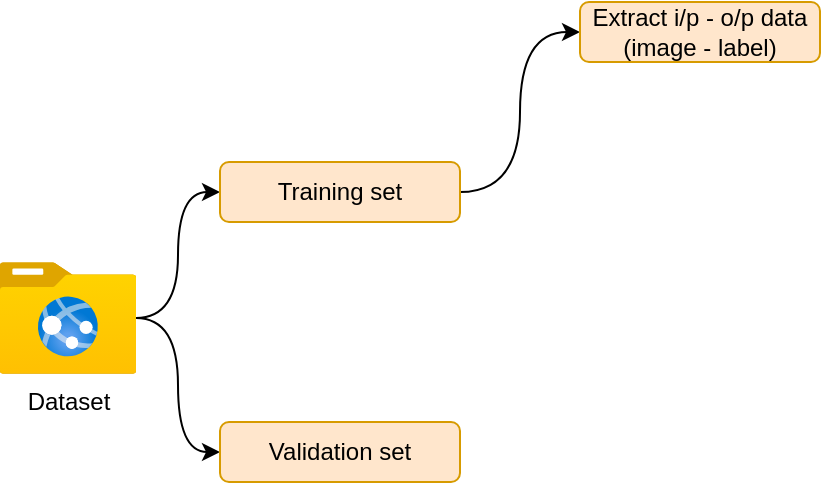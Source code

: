 <mxfile version="20.3.0" type="device"><diagram id="518aZMurybd1sSXI-NiI" name="Page-1"><mxGraphModel dx="782" dy="579" grid="1" gridSize="10" guides="1" tooltips="1" connect="1" arrows="1" fold="1" page="1" pageScale="1" pageWidth="827" pageHeight="1169" math="0" shadow="0"><root><mxCell id="0"/><mxCell id="1" parent="0"/><mxCell id="55_XKrA3Wma8thFW0Idz-16" style="edgeStyle=orthogonalEdgeStyle;curved=1;orthogonalLoop=1;jettySize=auto;html=1;entryX=0;entryY=0.5;entryDx=0;entryDy=0;" edge="1" parent="1" source="55_XKrA3Wma8thFW0Idz-1" target="55_XKrA3Wma8thFW0Idz-14"><mxGeometry relative="1" as="geometry"/></mxCell><mxCell id="55_XKrA3Wma8thFW0Idz-17" style="edgeStyle=orthogonalEdgeStyle;curved=1;orthogonalLoop=1;jettySize=auto;html=1;entryX=0;entryY=0.5;entryDx=0;entryDy=0;" edge="1" parent="1" source="55_XKrA3Wma8thFW0Idz-1" target="55_XKrA3Wma8thFW0Idz-15"><mxGeometry relative="1" as="geometry"/></mxCell><mxCell id="55_XKrA3Wma8thFW0Idz-1" value="Dataset" style="aspect=fixed;html=1;points=[];align=center;image;fontSize=12;image=img/lib/azure2/general/Folder_Website.svg;" vertex="1" parent="1"><mxGeometry x="180" y="250" width="68" height="56.0" as="geometry"/></mxCell><mxCell id="55_XKrA3Wma8thFW0Idz-19" value="" style="edgeStyle=orthogonalEdgeStyle;curved=1;orthogonalLoop=1;jettySize=auto;html=1;entryX=0;entryY=0.5;entryDx=0;entryDy=0;" edge="1" parent="1" source="55_XKrA3Wma8thFW0Idz-14" target="55_XKrA3Wma8thFW0Idz-18"><mxGeometry relative="1" as="geometry"/></mxCell><mxCell id="55_XKrA3Wma8thFW0Idz-14" value="Training set" style="rounded=1;whiteSpace=wrap;html=1;labelBackgroundColor=none;fillColor=#ffe6cc;strokeColor=#d79b00;" vertex="1" parent="1"><mxGeometry x="290" y="200" width="120" height="30" as="geometry"/></mxCell><mxCell id="55_XKrA3Wma8thFW0Idz-15" value="Validation set" style="rounded=1;whiteSpace=wrap;html=1;labelBackgroundColor=none;fillColor=#ffe6cc;strokeColor=#d79b00;" vertex="1" parent="1"><mxGeometry x="290" y="330" width="120" height="30" as="geometry"/></mxCell><mxCell id="55_XKrA3Wma8thFW0Idz-18" value="Extract i/p - o/p data&lt;br&gt;(image - label)" style="rounded=1;whiteSpace=wrap;html=1;labelBackgroundColor=none;fillColor=#ffe6cc;strokeColor=#d79b00;" vertex="1" parent="1"><mxGeometry x="470" y="120" width="120" height="30" as="geometry"/></mxCell></root></mxGraphModel></diagram></mxfile>